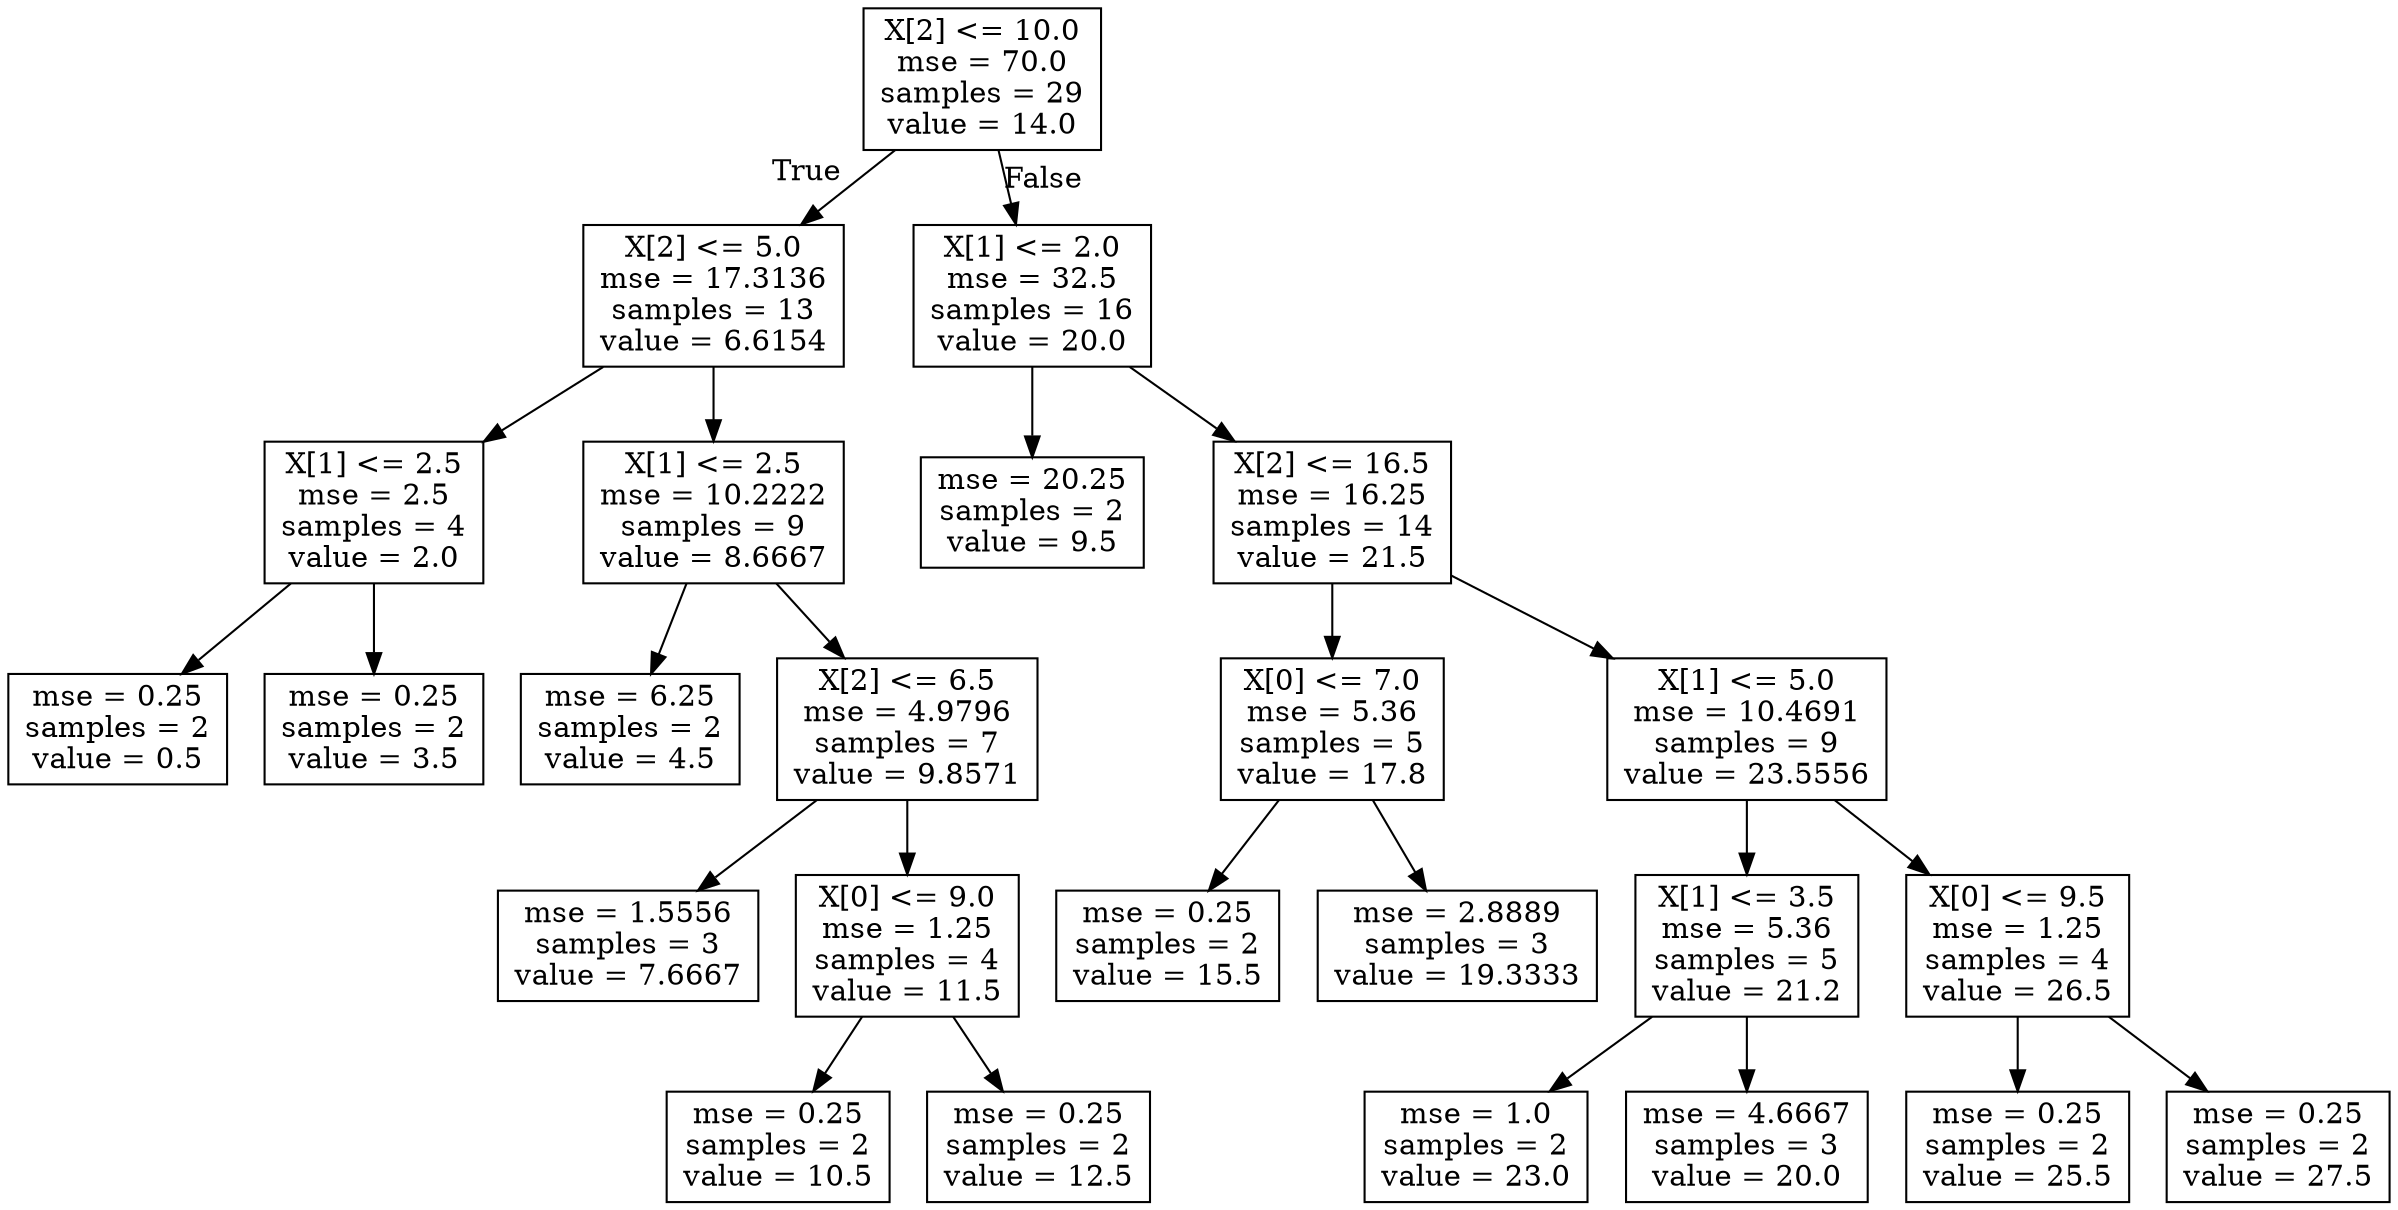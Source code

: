 digraph Tree {
node [shape=box] ;
0 [label="X[2] <= 10.0\nmse = 70.0\nsamples = 29\nvalue = 14.0"] ;
1 [label="X[2] <= 5.0\nmse = 17.3136\nsamples = 13\nvalue = 6.6154"] ;
0 -> 1 [labeldistance=2.5, labelangle=45, headlabel="True"] ;
2 [label="X[1] <= 2.5\nmse = 2.5\nsamples = 4\nvalue = 2.0"] ;
1 -> 2 ;
3 [label="mse = 0.25\nsamples = 2\nvalue = 0.5"] ;
2 -> 3 ;
4 [label="mse = 0.25\nsamples = 2\nvalue = 3.5"] ;
2 -> 4 ;
5 [label="X[1] <= 2.5\nmse = 10.2222\nsamples = 9\nvalue = 8.6667"] ;
1 -> 5 ;
6 [label="mse = 6.25\nsamples = 2\nvalue = 4.5"] ;
5 -> 6 ;
7 [label="X[2] <= 6.5\nmse = 4.9796\nsamples = 7\nvalue = 9.8571"] ;
5 -> 7 ;
8 [label="mse = 1.5556\nsamples = 3\nvalue = 7.6667"] ;
7 -> 8 ;
9 [label="X[0] <= 9.0\nmse = 1.25\nsamples = 4\nvalue = 11.5"] ;
7 -> 9 ;
10 [label="mse = 0.25\nsamples = 2\nvalue = 10.5"] ;
9 -> 10 ;
11 [label="mse = 0.25\nsamples = 2\nvalue = 12.5"] ;
9 -> 11 ;
12 [label="X[1] <= 2.0\nmse = 32.5\nsamples = 16\nvalue = 20.0"] ;
0 -> 12 [labeldistance=2.5, labelangle=-45, headlabel="False"] ;
13 [label="mse = 20.25\nsamples = 2\nvalue = 9.5"] ;
12 -> 13 ;
14 [label="X[2] <= 16.5\nmse = 16.25\nsamples = 14\nvalue = 21.5"] ;
12 -> 14 ;
15 [label="X[0] <= 7.0\nmse = 5.36\nsamples = 5\nvalue = 17.8"] ;
14 -> 15 ;
16 [label="mse = 0.25\nsamples = 2\nvalue = 15.5"] ;
15 -> 16 ;
17 [label="mse = 2.8889\nsamples = 3\nvalue = 19.3333"] ;
15 -> 17 ;
18 [label="X[1] <= 5.0\nmse = 10.4691\nsamples = 9\nvalue = 23.5556"] ;
14 -> 18 ;
19 [label="X[1] <= 3.5\nmse = 5.36\nsamples = 5\nvalue = 21.2"] ;
18 -> 19 ;
20 [label="mse = 1.0\nsamples = 2\nvalue = 23.0"] ;
19 -> 20 ;
21 [label="mse = 4.6667\nsamples = 3\nvalue = 20.0"] ;
19 -> 21 ;
22 [label="X[0] <= 9.5\nmse = 1.25\nsamples = 4\nvalue = 26.5"] ;
18 -> 22 ;
23 [label="mse = 0.25\nsamples = 2\nvalue = 25.5"] ;
22 -> 23 ;
24 [label="mse = 0.25\nsamples = 2\nvalue = 27.5"] ;
22 -> 24 ;
}